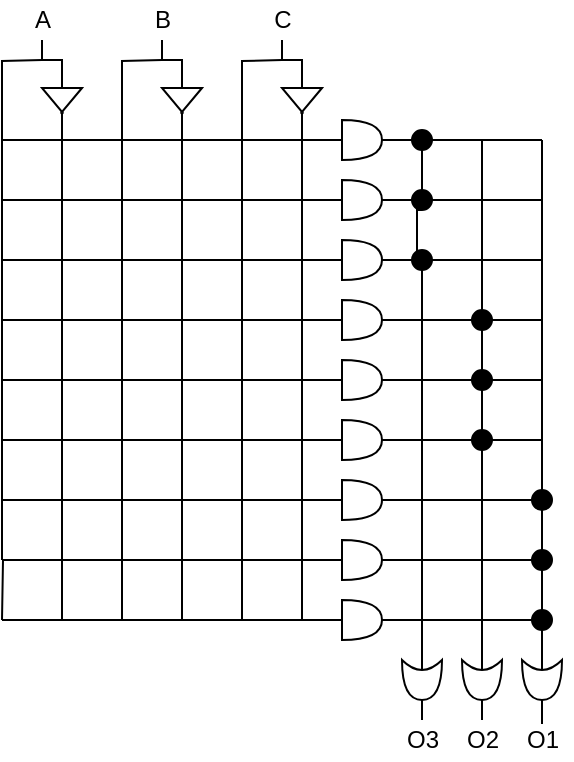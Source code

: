 <mxfile version="12.1.3" type="github" pages="1">
  <diagram name="Page-1" id="7e0a89b8-554c-2b80-1dc8-d5c74ca68de4">
    <mxGraphModel dx="522" dy="368" grid="1" gridSize="10" guides="1" tooltips="1" connect="1" arrows="1" fold="1" page="1" pageScale="1" pageWidth="1100" pageHeight="850" background="#ffffff" math="0" shadow="0">
      <root>
        <mxCell id="0"/>
        <mxCell id="1" parent="0"/>
        <mxCell id="A92BPheFpYFU73hw37jA-66" style="edgeStyle=orthogonalEdgeStyle;rounded=0;orthogonalLoop=1;jettySize=auto;html=1;exitX=0;exitY=0.5;exitDx=0;exitDy=0;exitPerimeter=0;startArrow=none;startFill=0;endArrow=none;endFill=0;" edge="1" parent="1" source="A92BPheFpYFU73hw37jA-6">
          <mxGeometry relative="1" as="geometry">
            <mxPoint x="130" y="90" as="targetPoint"/>
          </mxGeometry>
        </mxCell>
        <mxCell id="A92BPheFpYFU73hw37jA-100" style="edgeStyle=orthogonalEdgeStyle;rounded=0;orthogonalLoop=1;jettySize=auto;html=1;exitX=1;exitY=0.5;exitDx=0;exitDy=0;exitPerimeter=0;startArrow=none;startFill=0;endArrow=none;endFill=0;" edge="1" parent="1" source="A92BPheFpYFU73hw37jA-169">
          <mxGeometry relative="1" as="geometry">
            <mxPoint x="400" y="90" as="targetPoint"/>
          </mxGeometry>
        </mxCell>
        <mxCell id="A92BPheFpYFU73hw37jA-193" style="edgeStyle=orthogonalEdgeStyle;rounded=0;orthogonalLoop=1;jettySize=auto;html=1;exitX=1;exitY=0.5;exitDx=0;exitDy=0;exitPerimeter=0;startArrow=none;startFill=0;endArrow=none;endFill=0;entryX=0;entryY=0.5;entryDx=0;entryDy=0;" edge="1" parent="1" source="A92BPheFpYFU73hw37jA-6" target="A92BPheFpYFU73hw37jA-169">
          <mxGeometry relative="1" as="geometry">
            <mxPoint x="330" y="90" as="targetPoint"/>
          </mxGeometry>
        </mxCell>
        <mxCell id="A92BPheFpYFU73hw37jA-6" value="" style="shape=or;whiteSpace=wrap;html=1;" vertex="1" parent="1">
          <mxGeometry x="300" y="80" width="20" height="20" as="geometry"/>
        </mxCell>
        <mxCell id="A92BPheFpYFU73hw37jA-89" style="edgeStyle=orthogonalEdgeStyle;rounded=0;orthogonalLoop=1;jettySize=auto;html=1;exitX=1;exitY=0.5;exitDx=0;exitDy=0;exitPerimeter=0;entryX=0.5;entryY=0;entryDx=0;entryDy=0;entryPerimeter=0;startArrow=none;startFill=0;endArrow=none;endFill=0;" edge="1" parent="1" source="A92BPheFpYFU73hw37jA-7" target="A92BPheFpYFU73hw37jA-83">
          <mxGeometry relative="1" as="geometry"/>
        </mxCell>
        <mxCell id="A92BPheFpYFU73hw37jA-101" style="edgeStyle=orthogonalEdgeStyle;rounded=0;orthogonalLoop=1;jettySize=auto;html=1;exitX=0.25;exitY=0.5;exitDx=0;exitDy=0;exitPerimeter=0;startArrow=none;startFill=0;endArrow=none;endFill=0;" edge="1" parent="1" source="A92BPheFpYFU73hw37jA-104">
          <mxGeometry relative="1" as="geometry">
            <mxPoint x="340" y="90" as="targetPoint"/>
          </mxGeometry>
        </mxCell>
        <mxCell id="A92BPheFpYFU73hw37jA-7" value="" style="shape=xor;whiteSpace=wrap;html=1;rotation=90;" vertex="1" parent="1">
          <mxGeometry x="330" y="350" width="20" height="20" as="geometry"/>
        </mxCell>
        <mxCell id="A92BPheFpYFU73hw37jA-18" style="edgeStyle=orthogonalEdgeStyle;rounded=0;orthogonalLoop=1;jettySize=auto;html=1;exitX=0;exitY=0.5;exitDx=0;exitDy=0;entryX=0.5;entryY=1;entryDx=0;entryDy=0;entryPerimeter=0;startArrow=none;startFill=0;endArrow=none;endFill=0;" edge="1" parent="1" source="A92BPheFpYFU73hw37jA-10" target="A92BPheFpYFU73hw37jA-14">
          <mxGeometry relative="1" as="geometry">
            <Array as="points">
              <mxPoint x="160" y="50"/>
              <mxPoint x="150" y="50"/>
            </Array>
          </mxGeometry>
        </mxCell>
        <mxCell id="A92BPheFpYFU73hw37jA-22" style="edgeStyle=orthogonalEdgeStyle;rounded=0;orthogonalLoop=1;jettySize=auto;html=1;exitX=1;exitY=0.5;exitDx=0;exitDy=0;startArrow=none;startFill=0;endArrow=none;endFill=0;" edge="1" parent="1" source="A92BPheFpYFU73hw37jA-10">
          <mxGeometry relative="1" as="geometry">
            <mxPoint x="160" y="330" as="targetPoint"/>
          </mxGeometry>
        </mxCell>
        <mxCell id="A92BPheFpYFU73hw37jA-10" value="" style="verticalLabelPosition=bottom;shadow=0;dashed=0;align=center;fillColor=#ffffff;html=1;verticalAlign=top;strokeWidth=1;shape=mxgraph.electrical.logic_gates.buffer2;negating=1;rotation=90;" vertex="1" parent="1">
          <mxGeometry x="150" y="60" width="20" height="20" as="geometry"/>
        </mxCell>
        <mxCell id="A92BPheFpYFU73hw37jA-21" style="edgeStyle=orthogonalEdgeStyle;rounded=0;orthogonalLoop=1;jettySize=auto;html=1;startArrow=none;startFill=0;endArrow=none;endFill=0;" edge="1" parent="1">
          <mxGeometry relative="1" as="geometry">
            <mxPoint x="130" y="300" as="targetPoint"/>
            <mxPoint x="150" y="50" as="sourcePoint"/>
          </mxGeometry>
        </mxCell>
        <mxCell id="A92BPheFpYFU73hw37jA-14" value="A" style="text;html=1;resizable=0;points=[];autosize=1;align=center;verticalAlign=top;spacingTop=-4;" vertex="1" parent="1">
          <mxGeometry x="140" y="20" width="20" height="20" as="geometry"/>
        </mxCell>
        <mxCell id="A92BPheFpYFU73hw37jA-48" style="edgeStyle=orthogonalEdgeStyle;rounded=0;orthogonalLoop=1;jettySize=auto;html=1;exitX=0;exitY=0.5;exitDx=0;exitDy=0;entryX=0.5;entryY=1;entryDx=0;entryDy=0;entryPerimeter=0;startArrow=none;startFill=0;endArrow=none;endFill=0;" edge="1" parent="1" source="A92BPheFpYFU73hw37jA-50" target="A92BPheFpYFU73hw37jA-52">
          <mxGeometry relative="1" as="geometry">
            <Array as="points">
              <mxPoint x="220" y="50"/>
              <mxPoint x="210" y="50"/>
            </Array>
          </mxGeometry>
        </mxCell>
        <mxCell id="A92BPheFpYFU73hw37jA-49" style="edgeStyle=orthogonalEdgeStyle;rounded=0;orthogonalLoop=1;jettySize=auto;html=1;exitX=1;exitY=0.5;exitDx=0;exitDy=0;startArrow=none;startFill=0;endArrow=none;endFill=0;" edge="1" parent="1" source="A92BPheFpYFU73hw37jA-50">
          <mxGeometry relative="1" as="geometry">
            <mxPoint x="220" y="330" as="targetPoint"/>
          </mxGeometry>
        </mxCell>
        <mxCell id="A92BPheFpYFU73hw37jA-50" value="" style="verticalLabelPosition=bottom;shadow=0;dashed=0;align=center;fillColor=#ffffff;html=1;verticalAlign=top;strokeWidth=1;shape=mxgraph.electrical.logic_gates.buffer2;negating=1;rotation=90;" vertex="1" parent="1">
          <mxGeometry x="210" y="60" width="20" height="20" as="geometry"/>
        </mxCell>
        <mxCell id="A92BPheFpYFU73hw37jA-51" style="edgeStyle=orthogonalEdgeStyle;rounded=0;orthogonalLoop=1;jettySize=auto;html=1;startArrow=none;startFill=0;endArrow=none;endFill=0;" edge="1" parent="1">
          <mxGeometry relative="1" as="geometry">
            <mxPoint x="190" y="330" as="targetPoint"/>
            <mxPoint x="210" y="50" as="sourcePoint"/>
          </mxGeometry>
        </mxCell>
        <mxCell id="A92BPheFpYFU73hw37jA-52" value="B" style="text;html=1;resizable=0;points=[];autosize=1;align=center;verticalAlign=top;spacingTop=-4;" vertex="1" parent="1">
          <mxGeometry x="200" y="20" width="20" height="20" as="geometry"/>
        </mxCell>
        <mxCell id="A92BPheFpYFU73hw37jA-53" style="edgeStyle=orthogonalEdgeStyle;rounded=0;orthogonalLoop=1;jettySize=auto;html=1;exitX=0;exitY=0.5;exitDx=0;exitDy=0;entryX=0.5;entryY=1;entryDx=0;entryDy=0;entryPerimeter=0;startArrow=none;startFill=0;endArrow=none;endFill=0;" edge="1" parent="1" source="A92BPheFpYFU73hw37jA-55" target="A92BPheFpYFU73hw37jA-57">
          <mxGeometry relative="1" as="geometry">
            <Array as="points">
              <mxPoint x="280" y="50"/>
              <mxPoint x="270" y="50"/>
            </Array>
          </mxGeometry>
        </mxCell>
        <mxCell id="A92BPheFpYFU73hw37jA-54" style="edgeStyle=orthogonalEdgeStyle;rounded=0;orthogonalLoop=1;jettySize=auto;html=1;exitX=1;exitY=0.5;exitDx=0;exitDy=0;startArrow=none;startFill=0;endArrow=none;endFill=0;" edge="1" parent="1" source="A92BPheFpYFU73hw37jA-55">
          <mxGeometry relative="1" as="geometry">
            <mxPoint x="280" y="330" as="targetPoint"/>
          </mxGeometry>
        </mxCell>
        <mxCell id="A92BPheFpYFU73hw37jA-55" value="" style="verticalLabelPosition=bottom;shadow=0;dashed=0;align=center;fillColor=#ffffff;html=1;verticalAlign=top;strokeWidth=1;shape=mxgraph.electrical.logic_gates.buffer2;negating=1;rotation=90;" vertex="1" parent="1">
          <mxGeometry x="270" y="60" width="20" height="20" as="geometry"/>
        </mxCell>
        <mxCell id="A92BPheFpYFU73hw37jA-56" style="edgeStyle=orthogonalEdgeStyle;rounded=0;orthogonalLoop=1;jettySize=auto;html=1;startArrow=none;startFill=0;endArrow=none;endFill=0;" edge="1" parent="1">
          <mxGeometry relative="1" as="geometry">
            <mxPoint x="250" y="330" as="targetPoint"/>
            <mxPoint x="270" y="50" as="sourcePoint"/>
          </mxGeometry>
        </mxCell>
        <mxCell id="A92BPheFpYFU73hw37jA-57" value="C" style="text;html=1;resizable=0;points=[];autosize=1;align=center;verticalAlign=top;spacingTop=-4;" vertex="1" parent="1">
          <mxGeometry x="260" y="20" width="20" height="20" as="geometry"/>
        </mxCell>
        <mxCell id="A92BPheFpYFU73hw37jA-67" style="edgeStyle=orthogonalEdgeStyle;rounded=0;orthogonalLoop=1;jettySize=auto;html=1;exitX=0;exitY=0.5;exitDx=0;exitDy=0;exitPerimeter=0;startArrow=none;startFill=0;endArrow=none;endFill=0;" edge="1" parent="1" source="A92BPheFpYFU73hw37jA-59">
          <mxGeometry relative="1" as="geometry">
            <mxPoint x="130" y="120" as="targetPoint"/>
          </mxGeometry>
        </mxCell>
        <mxCell id="A92BPheFpYFU73hw37jA-99" style="edgeStyle=orthogonalEdgeStyle;rounded=0;orthogonalLoop=1;jettySize=auto;html=1;exitX=1;exitY=0.5;exitDx=0;exitDy=0;exitPerimeter=0;startArrow=none;startFill=0;endArrow=none;endFill=0;" edge="1" parent="1" source="A92BPheFpYFU73hw37jA-59">
          <mxGeometry relative="1" as="geometry">
            <mxPoint x="400" y="120" as="targetPoint"/>
          </mxGeometry>
        </mxCell>
        <mxCell id="A92BPheFpYFU73hw37jA-59" value="" style="shape=or;whiteSpace=wrap;html=1;" vertex="1" parent="1">
          <mxGeometry x="300" y="110" width="20" height="20" as="geometry"/>
        </mxCell>
        <mxCell id="A92BPheFpYFU73hw37jA-68" style="edgeStyle=orthogonalEdgeStyle;rounded=0;orthogonalLoop=1;jettySize=auto;html=1;exitX=0;exitY=0.5;exitDx=0;exitDy=0;exitPerimeter=0;startArrow=none;startFill=0;endArrow=none;endFill=0;" edge="1" parent="1" source="A92BPheFpYFU73hw37jA-60">
          <mxGeometry relative="1" as="geometry">
            <mxPoint x="130" y="150" as="targetPoint"/>
          </mxGeometry>
        </mxCell>
        <mxCell id="A92BPheFpYFU73hw37jA-98" style="edgeStyle=orthogonalEdgeStyle;rounded=0;orthogonalLoop=1;jettySize=auto;html=1;exitX=1;exitY=0.5;exitDx=0;exitDy=0;exitPerimeter=0;startArrow=none;startFill=0;endArrow=none;endFill=0;" edge="1" parent="1" source="A92BPheFpYFU73hw37jA-60">
          <mxGeometry relative="1" as="geometry">
            <mxPoint x="400" y="150" as="targetPoint"/>
          </mxGeometry>
        </mxCell>
        <mxCell id="A92BPheFpYFU73hw37jA-60" value="" style="shape=or;whiteSpace=wrap;html=1;" vertex="1" parent="1">
          <mxGeometry x="300" y="140" width="20" height="20" as="geometry"/>
        </mxCell>
        <mxCell id="A92BPheFpYFU73hw37jA-69" style="edgeStyle=orthogonalEdgeStyle;rounded=0;orthogonalLoop=1;jettySize=auto;html=1;exitX=0;exitY=0.5;exitDx=0;exitDy=0;exitPerimeter=0;startArrow=none;startFill=0;endArrow=none;endFill=0;" edge="1" parent="1" source="A92BPheFpYFU73hw37jA-61">
          <mxGeometry relative="1" as="geometry">
            <mxPoint x="130" y="180" as="targetPoint"/>
          </mxGeometry>
        </mxCell>
        <mxCell id="A92BPheFpYFU73hw37jA-97" style="edgeStyle=orthogonalEdgeStyle;rounded=0;orthogonalLoop=1;jettySize=auto;html=1;exitX=1;exitY=0.5;exitDx=0;exitDy=0;exitPerimeter=0;startArrow=none;startFill=0;endArrow=none;endFill=0;" edge="1" parent="1" source="A92BPheFpYFU73hw37jA-61">
          <mxGeometry relative="1" as="geometry">
            <mxPoint x="400" y="180" as="targetPoint"/>
          </mxGeometry>
        </mxCell>
        <mxCell id="A92BPheFpYFU73hw37jA-61" value="" style="shape=or;whiteSpace=wrap;html=1;" vertex="1" parent="1">
          <mxGeometry x="300" y="170" width="20" height="20" as="geometry"/>
        </mxCell>
        <mxCell id="A92BPheFpYFU73hw37jA-70" style="edgeStyle=orthogonalEdgeStyle;rounded=0;orthogonalLoop=1;jettySize=auto;html=1;exitX=0;exitY=0.5;exitDx=0;exitDy=0;exitPerimeter=0;startArrow=none;startFill=0;endArrow=none;endFill=0;" edge="1" parent="1" source="A92BPheFpYFU73hw37jA-62">
          <mxGeometry relative="1" as="geometry">
            <mxPoint x="130" y="210" as="targetPoint"/>
          </mxGeometry>
        </mxCell>
        <mxCell id="A92BPheFpYFU73hw37jA-96" style="edgeStyle=orthogonalEdgeStyle;rounded=0;orthogonalLoop=1;jettySize=auto;html=1;exitX=1;exitY=0.5;exitDx=0;exitDy=0;exitPerimeter=0;startArrow=none;startFill=0;endArrow=none;endFill=0;" edge="1" parent="1" source="A92BPheFpYFU73hw37jA-62">
          <mxGeometry relative="1" as="geometry">
            <mxPoint x="400" y="210" as="targetPoint"/>
          </mxGeometry>
        </mxCell>
        <mxCell id="A92BPheFpYFU73hw37jA-62" value="" style="shape=or;whiteSpace=wrap;html=1;" vertex="1" parent="1">
          <mxGeometry x="300" y="200" width="20" height="20" as="geometry"/>
        </mxCell>
        <mxCell id="A92BPheFpYFU73hw37jA-72" style="edgeStyle=orthogonalEdgeStyle;rounded=0;orthogonalLoop=1;jettySize=auto;html=1;exitX=0;exitY=0.5;exitDx=0;exitDy=0;exitPerimeter=0;startArrow=none;startFill=0;endArrow=none;endFill=0;" edge="1" parent="1" source="A92BPheFpYFU73hw37jA-63">
          <mxGeometry relative="1" as="geometry">
            <mxPoint x="130" y="240" as="targetPoint"/>
          </mxGeometry>
        </mxCell>
        <mxCell id="A92BPheFpYFU73hw37jA-95" style="edgeStyle=orthogonalEdgeStyle;rounded=0;orthogonalLoop=1;jettySize=auto;html=1;exitX=1;exitY=0.5;exitDx=0;exitDy=0;exitPerimeter=0;startArrow=none;startFill=0;endArrow=none;endFill=0;" edge="1" parent="1" source="A92BPheFpYFU73hw37jA-63">
          <mxGeometry relative="1" as="geometry">
            <mxPoint x="400" y="240" as="targetPoint"/>
          </mxGeometry>
        </mxCell>
        <mxCell id="A92BPheFpYFU73hw37jA-63" value="" style="shape=or;whiteSpace=wrap;html=1;" vertex="1" parent="1">
          <mxGeometry x="300" y="230" width="20" height="20" as="geometry"/>
        </mxCell>
        <mxCell id="A92BPheFpYFU73hw37jA-73" style="edgeStyle=orthogonalEdgeStyle;rounded=0;orthogonalLoop=1;jettySize=auto;html=1;exitX=0;exitY=0.5;exitDx=0;exitDy=0;exitPerimeter=0;startArrow=none;startFill=0;endArrow=none;endFill=0;" edge="1" parent="1" source="A92BPheFpYFU73hw37jA-64">
          <mxGeometry relative="1" as="geometry">
            <mxPoint x="130" y="270" as="targetPoint"/>
          </mxGeometry>
        </mxCell>
        <mxCell id="A92BPheFpYFU73hw37jA-94" style="edgeStyle=orthogonalEdgeStyle;rounded=0;orthogonalLoop=1;jettySize=auto;html=1;exitX=1;exitY=0.5;exitDx=0;exitDy=0;exitPerimeter=0;startArrow=none;startFill=0;endArrow=none;endFill=0;" edge="1" parent="1" source="A92BPheFpYFU73hw37jA-64">
          <mxGeometry relative="1" as="geometry">
            <mxPoint x="400" y="270" as="targetPoint"/>
          </mxGeometry>
        </mxCell>
        <mxCell id="A92BPheFpYFU73hw37jA-64" value="" style="shape=or;whiteSpace=wrap;html=1;" vertex="1" parent="1">
          <mxGeometry x="300" y="260" width="20" height="20" as="geometry"/>
        </mxCell>
        <mxCell id="A92BPheFpYFU73hw37jA-74" style="edgeStyle=orthogonalEdgeStyle;rounded=0;orthogonalLoop=1;jettySize=auto;html=1;exitX=0;exitY=0.5;exitDx=0;exitDy=0;exitPerimeter=0;startArrow=none;startFill=0;endArrow=none;endFill=0;" edge="1" parent="1" source="A92BPheFpYFU73hw37jA-65">
          <mxGeometry relative="1" as="geometry">
            <mxPoint x="130" y="330" as="targetPoint"/>
          </mxGeometry>
        </mxCell>
        <mxCell id="A92BPheFpYFU73hw37jA-93" style="edgeStyle=orthogonalEdgeStyle;rounded=0;orthogonalLoop=1;jettySize=auto;html=1;exitX=1;exitY=0.5;exitDx=0;exitDy=0;exitPerimeter=0;startArrow=none;startFill=0;endArrow=none;endFill=0;" edge="1" parent="1" source="A92BPheFpYFU73hw37jA-65">
          <mxGeometry relative="1" as="geometry">
            <mxPoint x="400" y="300" as="targetPoint"/>
          </mxGeometry>
        </mxCell>
        <mxCell id="A92BPheFpYFU73hw37jA-65" value="" style="shape=or;whiteSpace=wrap;html=1;" vertex="1" parent="1">
          <mxGeometry x="300" y="290" width="20" height="20" as="geometry"/>
        </mxCell>
        <mxCell id="A92BPheFpYFU73hw37jA-92" style="edgeStyle=orthogonalEdgeStyle;rounded=0;orthogonalLoop=1;jettySize=auto;html=1;exitX=1;exitY=0.5;exitDx=0;exitDy=0;exitPerimeter=0;entryX=0.5;entryY=0.1;entryDx=0;entryDy=0;entryPerimeter=0;startArrow=none;startFill=0;endArrow=none;endFill=0;" edge="1" parent="1" source="A92BPheFpYFU73hw37jA-79" target="A92BPheFpYFU73hw37jA-87">
          <mxGeometry relative="1" as="geometry"/>
        </mxCell>
        <mxCell id="A92BPheFpYFU73hw37jA-103" style="edgeStyle=orthogonalEdgeStyle;rounded=0;orthogonalLoop=1;jettySize=auto;html=1;exitX=0.25;exitY=0.5;exitDx=0;exitDy=0;exitPerimeter=0;startArrow=none;startFill=0;endArrow=none;endFill=0;" edge="1" parent="1" source="A92BPheFpYFU73hw37jA-183">
          <mxGeometry relative="1" as="geometry">
            <mxPoint x="400" y="90" as="targetPoint"/>
            <Array as="points">
              <mxPoint x="400" y="270"/>
            </Array>
          </mxGeometry>
        </mxCell>
        <mxCell id="A92BPheFpYFU73hw37jA-79" value="" style="shape=xor;whiteSpace=wrap;html=1;rotation=90;" vertex="1" parent="1">
          <mxGeometry x="390" y="350" width="20" height="20" as="geometry"/>
        </mxCell>
        <mxCell id="A92BPheFpYFU73hw37jA-90" style="edgeStyle=orthogonalEdgeStyle;rounded=0;orthogonalLoop=1;jettySize=auto;html=1;exitX=1;exitY=0.5;exitDx=0;exitDy=0;exitPerimeter=0;entryX=0.5;entryY=0;entryDx=0;entryDy=0;entryPerimeter=0;startArrow=none;startFill=0;endArrow=none;endFill=0;" edge="1" parent="1" source="A92BPheFpYFU73hw37jA-80" target="A92BPheFpYFU73hw37jA-86">
          <mxGeometry relative="1" as="geometry"/>
        </mxCell>
        <mxCell id="A92BPheFpYFU73hw37jA-102" style="edgeStyle=orthogonalEdgeStyle;rounded=0;orthogonalLoop=1;jettySize=auto;html=1;exitX=0.5;exitY=0;exitDx=0;exitDy=0;startArrow=none;startFill=0;endArrow=none;endFill=0;" edge="1" parent="1" source="A92BPheFpYFU73hw37jA-173">
          <mxGeometry relative="1" as="geometry">
            <mxPoint x="370" y="90" as="targetPoint"/>
            <Array as="points">
              <mxPoint x="370" y="150"/>
              <mxPoint x="370" y="150"/>
            </Array>
          </mxGeometry>
        </mxCell>
        <mxCell id="A92BPheFpYFU73hw37jA-80" value="" style="shape=xor;whiteSpace=wrap;html=1;rotation=90;" vertex="1" parent="1">
          <mxGeometry x="360" y="350" width="20" height="20" as="geometry"/>
        </mxCell>
        <mxCell id="A92BPheFpYFU73hw37jA-83" value="O3" style="text;html=1;resizable=0;points=[];autosize=1;align=center;verticalAlign=top;spacingTop=-4;" vertex="1" parent="1">
          <mxGeometry x="325" y="380" width="30" height="20" as="geometry"/>
        </mxCell>
        <mxCell id="A92BPheFpYFU73hw37jA-86" value="O2" style="text;html=1;resizable=0;points=[];autosize=1;align=center;verticalAlign=top;spacingTop=-4;" vertex="1" parent="1">
          <mxGeometry x="355" y="380" width="30" height="20" as="geometry"/>
        </mxCell>
        <mxCell id="A92BPheFpYFU73hw37jA-87" value="O1" style="text;html=1;resizable=0;points=[];autosize=1;align=center;verticalAlign=top;spacingTop=-4;" vertex="1" parent="1">
          <mxGeometry x="385" y="380" width="30" height="20" as="geometry"/>
        </mxCell>
        <mxCell id="A92BPheFpYFU73hw37jA-165" style="edgeStyle=orthogonalEdgeStyle;rounded=0;orthogonalLoop=1;jettySize=auto;html=1;exitX=0;exitY=0.5;exitDx=0;exitDy=0;exitPerimeter=0;startArrow=none;startFill=0;endArrow=none;endFill=0;" edge="1" parent="1" source="A92BPheFpYFU73hw37jA-164">
          <mxGeometry relative="1" as="geometry">
            <mxPoint x="130" y="330" as="targetPoint"/>
          </mxGeometry>
        </mxCell>
        <mxCell id="A92BPheFpYFU73hw37jA-166" style="edgeStyle=orthogonalEdgeStyle;rounded=0;orthogonalLoop=1;jettySize=auto;html=1;exitX=1;exitY=0.5;exitDx=0;exitDy=0;exitPerimeter=0;startArrow=none;startFill=0;endArrow=none;endFill=0;" edge="1" parent="1" source="A92BPheFpYFU73hw37jA-164">
          <mxGeometry relative="1" as="geometry">
            <mxPoint x="400" y="330" as="targetPoint"/>
          </mxGeometry>
        </mxCell>
        <mxCell id="A92BPheFpYFU73hw37jA-164" value="" style="shape=or;whiteSpace=wrap;html=1;" vertex="1" parent="1">
          <mxGeometry x="300" y="320" width="20" height="20" as="geometry"/>
        </mxCell>
        <mxCell id="A92BPheFpYFU73hw37jA-104" value="" style="ellipse;whiteSpace=wrap;html=1;aspect=fixed;fillColor=#000000;" vertex="1" parent="1">
          <mxGeometry x="335" y="115" width="10" height="10" as="geometry"/>
        </mxCell>
        <mxCell id="A92BPheFpYFU73hw37jA-168" style="edgeStyle=orthogonalEdgeStyle;rounded=0;orthogonalLoop=1;jettySize=auto;html=1;exitX=0.25;exitY=0.5;exitDx=0;exitDy=0;exitPerimeter=0;startArrow=none;startFill=0;endArrow=none;endFill=0;" edge="1" parent="1" source="A92BPheFpYFU73hw37jA-171" target="A92BPheFpYFU73hw37jA-104">
          <mxGeometry relative="1" as="geometry">
            <mxPoint x="340" y="90" as="targetPoint"/>
            <mxPoint x="340" y="355" as="sourcePoint"/>
          </mxGeometry>
        </mxCell>
        <mxCell id="A92BPheFpYFU73hw37jA-169" value="" style="ellipse;whiteSpace=wrap;html=1;aspect=fixed;fillColor=#000000;" vertex="1" parent="1">
          <mxGeometry x="335" y="85" width="10" height="10" as="geometry"/>
        </mxCell>
        <mxCell id="A92BPheFpYFU73hw37jA-171" value="" style="ellipse;whiteSpace=wrap;html=1;aspect=fixed;fillColor=#000000;" vertex="1" parent="1">
          <mxGeometry x="335" y="145" width="10" height="10" as="geometry"/>
        </mxCell>
        <mxCell id="A92BPheFpYFU73hw37jA-172" style="edgeStyle=orthogonalEdgeStyle;rounded=0;orthogonalLoop=1;jettySize=auto;html=1;exitX=0.25;exitY=0.5;exitDx=0;exitDy=0;exitPerimeter=0;startArrow=none;startFill=0;endArrow=none;endFill=0;" edge="1" parent="1" source="A92BPheFpYFU73hw37jA-7" target="A92BPheFpYFU73hw37jA-171">
          <mxGeometry relative="1" as="geometry">
            <mxPoint x="340" y="125" as="targetPoint"/>
            <mxPoint x="340" y="355" as="sourcePoint"/>
          </mxGeometry>
        </mxCell>
        <mxCell id="A92BPheFpYFU73hw37jA-173" value="" style="ellipse;whiteSpace=wrap;html=1;aspect=fixed;fillColor=#000000;" vertex="1" parent="1">
          <mxGeometry x="365" y="175" width="10" height="10" as="geometry"/>
        </mxCell>
        <mxCell id="A92BPheFpYFU73hw37jA-178" style="edgeStyle=orthogonalEdgeStyle;rounded=0;orthogonalLoop=1;jettySize=auto;html=1;exitX=0.25;exitY=0.5;exitDx=0;exitDy=0;exitPerimeter=0;startArrow=none;startFill=0;endArrow=none;endFill=0;" edge="1" parent="1" source="A92BPheFpYFU73hw37jA-179" target="A92BPheFpYFU73hw37jA-173">
          <mxGeometry relative="1" as="geometry">
            <mxPoint x="370" y="90" as="targetPoint"/>
            <mxPoint x="370" y="355" as="sourcePoint"/>
            <Array as="points">
              <mxPoint x="370" y="200"/>
              <mxPoint x="370" y="200"/>
            </Array>
          </mxGeometry>
        </mxCell>
        <mxCell id="A92BPheFpYFU73hw37jA-179" value="" style="ellipse;whiteSpace=wrap;html=1;aspect=fixed;fillColor=#000000;" vertex="1" parent="1">
          <mxGeometry x="365" y="205" width="10" height="10" as="geometry"/>
        </mxCell>
        <mxCell id="A92BPheFpYFU73hw37jA-180" style="edgeStyle=orthogonalEdgeStyle;rounded=0;orthogonalLoop=1;jettySize=auto;html=1;exitX=0.25;exitY=0.5;exitDx=0;exitDy=0;exitPerimeter=0;startArrow=none;startFill=0;endArrow=none;endFill=0;" edge="1" parent="1" source="A92BPheFpYFU73hw37jA-181" target="A92BPheFpYFU73hw37jA-179">
          <mxGeometry relative="1" as="geometry">
            <mxPoint x="370" y="185" as="targetPoint"/>
            <mxPoint x="370" y="355" as="sourcePoint"/>
            <Array as="points">
              <mxPoint x="370" y="230"/>
              <mxPoint x="370" y="230"/>
            </Array>
          </mxGeometry>
        </mxCell>
        <mxCell id="A92BPheFpYFU73hw37jA-181" value="" style="ellipse;whiteSpace=wrap;html=1;aspect=fixed;fillColor=#000000;" vertex="1" parent="1">
          <mxGeometry x="365" y="235" width="10" height="10" as="geometry"/>
        </mxCell>
        <mxCell id="A92BPheFpYFU73hw37jA-182" style="edgeStyle=orthogonalEdgeStyle;rounded=0;orthogonalLoop=1;jettySize=auto;html=1;exitX=0.25;exitY=0.5;exitDx=0;exitDy=0;exitPerimeter=0;startArrow=none;startFill=0;endArrow=none;endFill=0;" edge="1" parent="1" source="A92BPheFpYFU73hw37jA-80" target="A92BPheFpYFU73hw37jA-181">
          <mxGeometry relative="1" as="geometry">
            <mxPoint x="370" y="215" as="targetPoint"/>
            <mxPoint x="370" y="355" as="sourcePoint"/>
          </mxGeometry>
        </mxCell>
        <mxCell id="A92BPheFpYFU73hw37jA-183" value="" style="ellipse;whiteSpace=wrap;html=1;aspect=fixed;fillColor=#000000;" vertex="1" parent="1">
          <mxGeometry x="395" y="265" width="10" height="10" as="geometry"/>
        </mxCell>
        <mxCell id="A92BPheFpYFU73hw37jA-184" style="edgeStyle=orthogonalEdgeStyle;rounded=0;orthogonalLoop=1;jettySize=auto;html=1;exitX=0.25;exitY=0.5;exitDx=0;exitDy=0;exitPerimeter=0;startArrow=none;startFill=0;endArrow=none;endFill=0;" edge="1" parent="1" source="A92BPheFpYFU73hw37jA-185" target="A92BPheFpYFU73hw37jA-183">
          <mxGeometry relative="1" as="geometry">
            <mxPoint x="400" y="90" as="targetPoint"/>
            <mxPoint x="400" y="355" as="sourcePoint"/>
            <Array as="points">
              <mxPoint x="400" y="280"/>
              <mxPoint x="400" y="280"/>
            </Array>
          </mxGeometry>
        </mxCell>
        <mxCell id="A92BPheFpYFU73hw37jA-185" value="" style="ellipse;whiteSpace=wrap;html=1;aspect=fixed;fillColor=#000000;" vertex="1" parent="1">
          <mxGeometry x="395" y="295" width="10" height="10" as="geometry"/>
        </mxCell>
        <mxCell id="A92BPheFpYFU73hw37jA-186" style="edgeStyle=orthogonalEdgeStyle;rounded=0;orthogonalLoop=1;jettySize=auto;html=1;exitX=0.25;exitY=0.5;exitDx=0;exitDy=0;exitPerimeter=0;startArrow=none;startFill=0;endArrow=none;endFill=0;" edge="1" parent="1" source="A92BPheFpYFU73hw37jA-191" target="A92BPheFpYFU73hw37jA-185">
          <mxGeometry relative="1" as="geometry">
            <mxPoint x="400" y="275" as="targetPoint"/>
            <mxPoint x="400" y="355" as="sourcePoint"/>
            <Array as="points">
              <mxPoint x="400" y="320"/>
              <mxPoint x="400" y="320"/>
            </Array>
          </mxGeometry>
        </mxCell>
        <mxCell id="A92BPheFpYFU73hw37jA-191" value="" style="ellipse;whiteSpace=wrap;html=1;aspect=fixed;fillColor=#000000;" vertex="1" parent="1">
          <mxGeometry x="395" y="325" width="10" height="10" as="geometry"/>
        </mxCell>
        <mxCell id="A92BPheFpYFU73hw37jA-192" style="edgeStyle=orthogonalEdgeStyle;rounded=0;orthogonalLoop=1;jettySize=auto;html=1;exitX=0.25;exitY=0.5;exitDx=0;exitDy=0;exitPerimeter=0;startArrow=none;startFill=0;endArrow=none;endFill=0;" edge="1" parent="1" source="A92BPheFpYFU73hw37jA-79" target="A92BPheFpYFU73hw37jA-191">
          <mxGeometry relative="1" as="geometry">
            <mxPoint x="400" y="305" as="targetPoint"/>
            <mxPoint x="400" y="355" as="sourcePoint"/>
          </mxGeometry>
        </mxCell>
      </root>
    </mxGraphModel>
  </diagram>
</mxfile>
